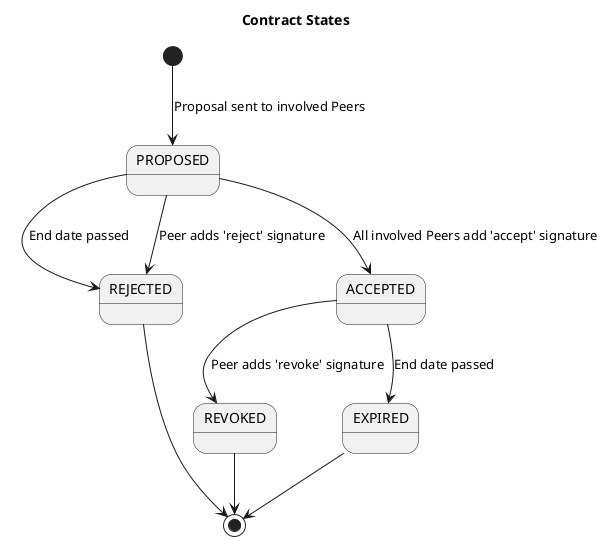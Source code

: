 @startuml
Title Contract States

[*]      --> PROPOSED : Proposal sent to involved Peers
PROPOSED --> REJECTED : End date passed
PROPOSED --> REJECTED : Peer adds 'reject' signature
PROPOSED --> ACCEPTED : All involved Peers add 'accept' signature
ACCEPTED --> REVOKED  : Peer adds 'revoke' signature
ACCEPTED --> EXPIRED  : End date passed
REVOKED  --> [*]
REJECTED --> [*]
EXPIRED  --> [*]

@enduml




